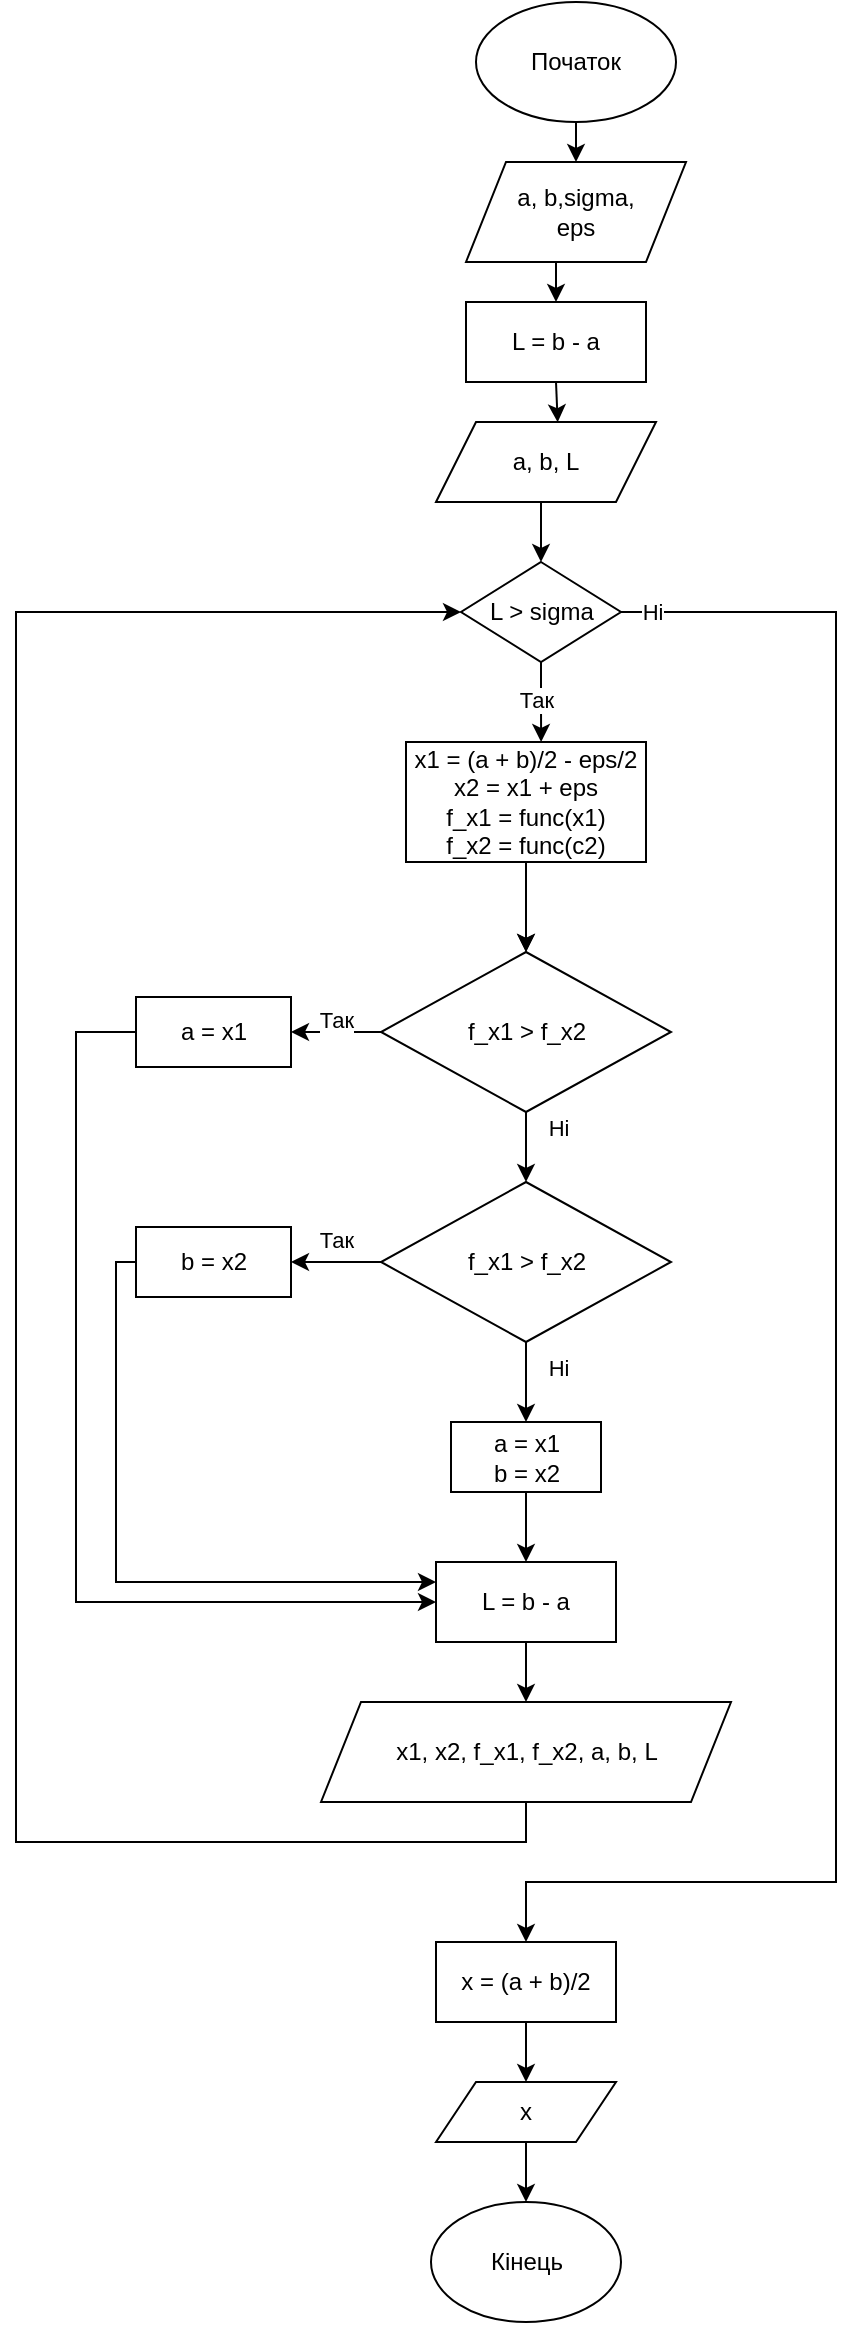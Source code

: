 <mxfile version="20.4.0" type="device"><diagram id="C5RBs43oDa-KdzZeNtuy" name="Page-1"><mxGraphModel dx="1662" dy="790" grid="1" gridSize="10" guides="1" tooltips="1" connect="1" arrows="1" fold="1" page="1" pageScale="1" pageWidth="827" pageHeight="1169" math="0" shadow="0"><root><mxCell id="WIyWlLk6GJQsqaUBKTNV-0"/><mxCell id="WIyWlLk6GJQsqaUBKTNV-1" parent="WIyWlLk6GJQsqaUBKTNV-0"/><mxCell id="Wcq8v0Spzg4cRM6Dpt8Z-5" style="edgeStyle=orthogonalEdgeStyle;rounded=0;orthogonalLoop=1;jettySize=auto;html=1;exitX=0.5;exitY=1;exitDx=0;exitDy=0;entryX=0.5;entryY=0;entryDx=0;entryDy=0;strokeColor=#000000;" parent="WIyWlLk6GJQsqaUBKTNV-1" source="Wcq8v0Spzg4cRM6Dpt8Z-0" target="Wcq8v0Spzg4cRM6Dpt8Z-4" edge="1"><mxGeometry relative="1" as="geometry"/></mxCell><mxCell id="Wcq8v0Spzg4cRM6Dpt8Z-0" value="a, b,sigma,&lt;br&gt;eps" style="shape=parallelogram;perimeter=parallelogramPerimeter;whiteSpace=wrap;html=1;fixedSize=1;fillColor=#FFFFFF;strokeColor=#000000;" parent="WIyWlLk6GJQsqaUBKTNV-1" vertex="1"><mxGeometry x="355" y="110" width="110" height="50" as="geometry"/></mxCell><mxCell id="Wcq8v0Spzg4cRM6Dpt8Z-3" style="edgeStyle=orthogonalEdgeStyle;rounded=0;orthogonalLoop=1;jettySize=auto;html=1;exitX=0.5;exitY=1;exitDx=0;exitDy=0;entryX=0.5;entryY=0;entryDx=0;entryDy=0;strokeColor=#000000;" parent="WIyWlLk6GJQsqaUBKTNV-1" source="Wcq8v0Spzg4cRM6Dpt8Z-1" target="Wcq8v0Spzg4cRM6Dpt8Z-0" edge="1"><mxGeometry relative="1" as="geometry"><mxPoint x="540" y="90" as="targetPoint"/><Array as="points"><mxPoint x="410" y="100"/></Array></mxGeometry></mxCell><mxCell id="Wcq8v0Spzg4cRM6Dpt8Z-1" value="Початок" style="ellipse;whiteSpace=wrap;html=1;fillColor=#FFFFFF;strokeColor=#000000;" parent="WIyWlLk6GJQsqaUBKTNV-1" vertex="1"><mxGeometry x="360" y="30" width="100" height="60" as="geometry"/></mxCell><mxCell id="Wcq8v0Spzg4cRM6Dpt8Z-2" value="Кінець" style="ellipse;whiteSpace=wrap;html=1;fillColor=#FFFFFF;strokeColor=#000000;" parent="WIyWlLk6GJQsqaUBKTNV-1" vertex="1"><mxGeometry x="337.5" y="1130" width="95" height="60" as="geometry"/></mxCell><mxCell id="Wcq8v0Spzg4cRM6Dpt8Z-7" style="edgeStyle=orthogonalEdgeStyle;rounded=0;orthogonalLoop=1;jettySize=auto;html=1;exitX=0.5;exitY=1;exitDx=0;exitDy=0;entryX=0.553;entryY=0.003;entryDx=0;entryDy=0;entryPerimeter=0;strokeColor=#000000;" parent="WIyWlLk6GJQsqaUBKTNV-1" source="Wcq8v0Spzg4cRM6Dpt8Z-4" target="38ErkbV3rT4c_7EeEyQY-0" edge="1"><mxGeometry relative="1" as="geometry"/></mxCell><mxCell id="Wcq8v0Spzg4cRM6Dpt8Z-4" value="L = b - a" style="rounded=0;whiteSpace=wrap;html=1;fillColor=#FFFFFF;strokeColor=#000000;" parent="WIyWlLk6GJQsqaUBKTNV-1" vertex="1"><mxGeometry x="355" y="180" width="90" height="40" as="geometry"/></mxCell><mxCell id="Wcq8v0Spzg4cRM6Dpt8Z-39" style="edgeStyle=orthogonalEdgeStyle;rounded=0;orthogonalLoop=1;jettySize=auto;html=1;exitX=1;exitY=0.5;exitDx=0;exitDy=0;entryX=0.5;entryY=0;entryDx=0;entryDy=0;strokeColor=#000000;" parent="WIyWlLk6GJQsqaUBKTNV-1" source="Wcq8v0Spzg4cRM6Dpt8Z-6" target="38ErkbV3rT4c_7EeEyQY-29" edge="1"><mxGeometry relative="1" as="geometry"><Array as="points"><mxPoint x="540" y="335"/><mxPoint x="540" y="970"/><mxPoint x="385" y="970"/></Array><mxPoint x="440" y="410" as="sourcePoint"/><mxPoint x="650" y="1120" as="targetPoint"/></mxGeometry></mxCell><mxCell id="Wcq8v0Spzg4cRM6Dpt8Z-42" value="Ні" style="edgeLabel;html=1;align=center;verticalAlign=middle;resizable=0;points=[];strokeColor=#000000;" parent="Wcq8v0Spzg4cRM6Dpt8Z-39" vertex="1" connectable="0"><mxGeometry x="-0.862" y="-2" relative="1" as="geometry"><mxPoint x="-49" y="-2" as="offset"/></mxGeometry></mxCell><mxCell id="38ErkbV3rT4c_7EeEyQY-20" style="edgeStyle=orthogonalEdgeStyle;rounded=0;orthogonalLoop=1;jettySize=auto;html=1;entryX=0.563;entryY=0;entryDx=0;entryDy=0;entryPerimeter=0;strokeColor=#000000;" parent="WIyWlLk6GJQsqaUBKTNV-1" source="Wcq8v0Spzg4cRM6Dpt8Z-6" target="Wcq8v0Spzg4cRM6Dpt8Z-8" edge="1"><mxGeometry relative="1" as="geometry"/></mxCell><mxCell id="Wcq8v0Spzg4cRM6Dpt8Z-6" value="L &amp;gt; sigma" style="rhombus;whiteSpace=wrap;html=1;fillColor=#FFFFFF;strokeColor=#000000;" parent="WIyWlLk6GJQsqaUBKTNV-1" vertex="1"><mxGeometry x="352.5" y="310" width="80" height="50" as="geometry"/></mxCell><mxCell id="38ErkbV3rT4c_7EeEyQY-4" style="edgeStyle=orthogonalEdgeStyle;rounded=0;orthogonalLoop=1;jettySize=auto;html=1;exitX=0.5;exitY=1;exitDx=0;exitDy=0;entryX=0.5;entryY=0;entryDx=0;entryDy=0;strokeColor=#000000;" parent="WIyWlLk6GJQsqaUBKTNV-1" source="Wcq8v0Spzg4cRM6Dpt8Z-8" target="38ErkbV3rT4c_7EeEyQY-3" edge="1"><mxGeometry relative="1" as="geometry"/></mxCell><mxCell id="38ErkbV3rT4c_7EeEyQY-12" value="" style="edgeStyle=orthogonalEdgeStyle;rounded=0;orthogonalLoop=1;jettySize=auto;html=1;strokeColor=#000000;" parent="WIyWlLk6GJQsqaUBKTNV-1" source="Wcq8v0Spzg4cRM6Dpt8Z-8" target="38ErkbV3rT4c_7EeEyQY-3" edge="1"><mxGeometry relative="1" as="geometry"/></mxCell><mxCell id="Wcq8v0Spzg4cRM6Dpt8Z-8" value="x1 = (a + b)/2 - eps/2&lt;br&gt;x2 = x1 + eps&lt;br&gt;f_x1 = func(x1)&lt;br&gt;f_x2 = func(c2)" style="rounded=0;whiteSpace=wrap;html=1;fillColor=#FFFFFF;strokeColor=#000000;" parent="WIyWlLk6GJQsqaUBKTNV-1" vertex="1"><mxGeometry x="325" y="400" width="120" height="60" as="geometry"/></mxCell><mxCell id="38ErkbV3rT4c_7EeEyQY-2" style="edgeStyle=orthogonalEdgeStyle;rounded=0;orthogonalLoop=1;jettySize=auto;html=1;exitX=0.5;exitY=1;exitDx=0;exitDy=0;entryX=0.5;entryY=0;entryDx=0;entryDy=0;strokeColor=#000000;" parent="WIyWlLk6GJQsqaUBKTNV-1" source="38ErkbV3rT4c_7EeEyQY-0" target="Wcq8v0Spzg4cRM6Dpt8Z-6" edge="1"><mxGeometry relative="1" as="geometry"/></mxCell><mxCell id="38ErkbV3rT4c_7EeEyQY-0" value="a, b, L" style="shape=parallelogram;perimeter=parallelogramPerimeter;whiteSpace=wrap;html=1;fixedSize=1;fillColor=#FFFFFF;strokeColor=#000000;" parent="WIyWlLk6GJQsqaUBKTNV-1" vertex="1"><mxGeometry x="340" y="240" width="110" height="40" as="geometry"/></mxCell><mxCell id="38ErkbV3rT4c_7EeEyQY-8" style="edgeStyle=orthogonalEdgeStyle;rounded=0;orthogonalLoop=1;jettySize=auto;html=1;exitX=0;exitY=0.5;exitDx=0;exitDy=0;entryX=1;entryY=0.5;entryDx=0;entryDy=0;strokeColor=#000000;" parent="WIyWlLk6GJQsqaUBKTNV-1" source="38ErkbV3rT4c_7EeEyQY-3" target="38ErkbV3rT4c_7EeEyQY-5" edge="1"><mxGeometry relative="1" as="geometry"/></mxCell><mxCell id="38ErkbV3rT4c_7EeEyQY-14" style="edgeStyle=orthogonalEdgeStyle;rounded=0;orthogonalLoop=1;jettySize=auto;html=1;exitX=0.5;exitY=1;exitDx=0;exitDy=0;entryX=0.5;entryY=0;entryDx=0;entryDy=0;strokeColor=#000000;" parent="WIyWlLk6GJQsqaUBKTNV-1" source="38ErkbV3rT4c_7EeEyQY-3" target="38ErkbV3rT4c_7EeEyQY-11" edge="1"><mxGeometry relative="1" as="geometry"/></mxCell><mxCell id="38ErkbV3rT4c_7EeEyQY-3" value="f_x1 &amp;gt; f_x2" style="rhombus;whiteSpace=wrap;html=1;fillColor=#FFFFFF;strokeColor=#000000;" parent="WIyWlLk6GJQsqaUBKTNV-1" vertex="1"><mxGeometry x="312.5" y="505" width="145" height="80" as="geometry"/></mxCell><mxCell id="38ErkbV3rT4c_7EeEyQY-23" style="edgeStyle=orthogonalEdgeStyle;rounded=0;orthogonalLoop=1;jettySize=auto;html=1;entryX=0;entryY=0.5;entryDx=0;entryDy=0;strokeColor=#000000;" parent="WIyWlLk6GJQsqaUBKTNV-1" source="38ErkbV3rT4c_7EeEyQY-5" target="38ErkbV3rT4c_7EeEyQY-22" edge="1"><mxGeometry relative="1" as="geometry"><Array as="points"><mxPoint x="160" y="545"/><mxPoint x="160" y="830"/></Array></mxGeometry></mxCell><mxCell id="38ErkbV3rT4c_7EeEyQY-5" value="a = x1" style="rounded=0;whiteSpace=wrap;html=1;fillColor=#FFFFFF;strokeColor=#000000;" parent="WIyWlLk6GJQsqaUBKTNV-1" vertex="1"><mxGeometry x="190" y="527.5" width="77.5" height="35" as="geometry"/></mxCell><mxCell id="38ErkbV3rT4c_7EeEyQY-24" style="edgeStyle=orthogonalEdgeStyle;rounded=0;orthogonalLoop=1;jettySize=auto;html=1;entryX=0;entryY=0.25;entryDx=0;entryDy=0;strokeColor=#000000;" parent="WIyWlLk6GJQsqaUBKTNV-1" source="38ErkbV3rT4c_7EeEyQY-6" target="38ErkbV3rT4c_7EeEyQY-22" edge="1"><mxGeometry relative="1" as="geometry"><Array as="points"><mxPoint x="180" y="660"/><mxPoint x="180" y="820"/></Array></mxGeometry></mxCell><mxCell id="38ErkbV3rT4c_7EeEyQY-6" value="b = x2" style="rounded=0;whiteSpace=wrap;html=1;fillColor=#FFFFFF;strokeColor=#000000;" parent="WIyWlLk6GJQsqaUBKTNV-1" vertex="1"><mxGeometry x="190" y="642.5" width="77.5" height="35" as="geometry"/></mxCell><mxCell id="38ErkbV3rT4c_7EeEyQY-25" style="edgeStyle=orthogonalEdgeStyle;rounded=0;orthogonalLoop=1;jettySize=auto;html=1;entryX=0.5;entryY=0;entryDx=0;entryDy=0;strokeColor=#000000;" parent="WIyWlLk6GJQsqaUBKTNV-1" source="38ErkbV3rT4c_7EeEyQY-7" target="38ErkbV3rT4c_7EeEyQY-22" edge="1"><mxGeometry relative="1" as="geometry"/></mxCell><mxCell id="38ErkbV3rT4c_7EeEyQY-7" value="a = x1&lt;br&gt;b = x2" style="rounded=0;whiteSpace=wrap;html=1;fillColor=#FFFFFF;strokeColor=#000000;" parent="WIyWlLk6GJQsqaUBKTNV-1" vertex="1"><mxGeometry x="347.5" y="740" width="75" height="35" as="geometry"/></mxCell><mxCell id="38ErkbV3rT4c_7EeEyQY-10" value="Так" style="edgeLabel;html=1;align=center;verticalAlign=middle;resizable=0;points=[];strokeColor=#000000;" parent="WIyWlLk6GJQsqaUBKTNV-1" vertex="1" connectable="0"><mxGeometry x="300" y="619.997" as="geometry"><mxPoint x="-10" y="29" as="offset"/></mxGeometry></mxCell><mxCell id="38ErkbV3rT4c_7EeEyQY-15" style="edgeStyle=orthogonalEdgeStyle;rounded=0;orthogonalLoop=1;jettySize=auto;html=1;exitX=0;exitY=0.5;exitDx=0;exitDy=0;entryX=1;entryY=0.5;entryDx=0;entryDy=0;strokeColor=#000000;" parent="WIyWlLk6GJQsqaUBKTNV-1" source="38ErkbV3rT4c_7EeEyQY-11" target="38ErkbV3rT4c_7EeEyQY-6" edge="1"><mxGeometry relative="1" as="geometry"/></mxCell><mxCell id="38ErkbV3rT4c_7EeEyQY-17" style="edgeStyle=orthogonalEdgeStyle;rounded=0;orthogonalLoop=1;jettySize=auto;html=1;strokeColor=#000000;" parent="WIyWlLk6GJQsqaUBKTNV-1" source="38ErkbV3rT4c_7EeEyQY-11" target="38ErkbV3rT4c_7EeEyQY-7" edge="1"><mxGeometry relative="1" as="geometry"/></mxCell><mxCell id="38ErkbV3rT4c_7EeEyQY-11" value="f_x1&amp;nbsp;&amp;gt; f_x2" style="rhombus;whiteSpace=wrap;html=1;fillColor=#FFFFFF;strokeColor=#000000;" parent="WIyWlLk6GJQsqaUBKTNV-1" vertex="1"><mxGeometry x="312.5" y="620" width="145" height="80" as="geometry"/></mxCell><mxCell id="38ErkbV3rT4c_7EeEyQY-16" value="Так" style="edgeLabel;html=1;align=center;verticalAlign=middle;resizable=0;points=[];strokeColor=#000000;" parent="WIyWlLk6GJQsqaUBKTNV-1" vertex="1" connectable="0"><mxGeometry x="300" y="509.997" as="geometry"><mxPoint x="-10" y="29" as="offset"/></mxGeometry></mxCell><mxCell id="38ErkbV3rT4c_7EeEyQY-18" value="Ні" style="edgeLabel;html=1;align=center;verticalAlign=middle;resizable=0;points=[];strokeColor=#000000;" parent="WIyWlLk6GJQsqaUBKTNV-1" vertex="1" connectable="0"><mxGeometry x="479.997" y="350.0" as="geometry"><mxPoint x="-79" y="243" as="offset"/></mxGeometry></mxCell><mxCell id="38ErkbV3rT4c_7EeEyQY-19" value="Ні" style="edgeLabel;html=1;align=center;verticalAlign=middle;resizable=0;points=[];strokeColor=#000000;" parent="WIyWlLk6GJQsqaUBKTNV-1" vertex="1" connectable="0"><mxGeometry x="479.997" y="470.0" as="geometry"><mxPoint x="-79" y="243" as="offset"/></mxGeometry></mxCell><mxCell id="38ErkbV3rT4c_7EeEyQY-21" value="Так" style="edgeLabel;html=1;align=center;verticalAlign=middle;resizable=0;points=[];strokeColor=#000000;" parent="WIyWlLk6GJQsqaUBKTNV-1" vertex="1" connectable="0"><mxGeometry x="400" y="349.997" as="geometry"><mxPoint x="-10" y="29" as="offset"/></mxGeometry></mxCell><mxCell id="38ErkbV3rT4c_7EeEyQY-27" style="edgeStyle=orthogonalEdgeStyle;rounded=0;orthogonalLoop=1;jettySize=auto;html=1;strokeColor=#000000;" parent="WIyWlLk6GJQsqaUBKTNV-1" source="38ErkbV3rT4c_7EeEyQY-22" target="38ErkbV3rT4c_7EeEyQY-26" edge="1"><mxGeometry relative="1" as="geometry"/></mxCell><mxCell id="38ErkbV3rT4c_7EeEyQY-22" value="L = b - a" style="rounded=0;whiteSpace=wrap;html=1;fillColor=#FFFFFF;strokeColor=#000000;" parent="WIyWlLk6GJQsqaUBKTNV-1" vertex="1"><mxGeometry x="340" y="810" width="90" height="40" as="geometry"/></mxCell><mxCell id="38ErkbV3rT4c_7EeEyQY-28" style="edgeStyle=orthogonalEdgeStyle;rounded=0;orthogonalLoop=1;jettySize=auto;html=1;exitX=0.5;exitY=1;exitDx=0;exitDy=0;entryX=0;entryY=0.5;entryDx=0;entryDy=0;strokeColor=#000000;" parent="WIyWlLk6GJQsqaUBKTNV-1" source="38ErkbV3rT4c_7EeEyQY-26" target="Wcq8v0Spzg4cRM6Dpt8Z-6" edge="1"><mxGeometry relative="1" as="geometry"><mxPoint x="100" y="660" as="targetPoint"/><Array as="points"><mxPoint x="385" y="950"/><mxPoint x="130" y="950"/><mxPoint x="130" y="335"/></Array></mxGeometry></mxCell><mxCell id="38ErkbV3rT4c_7EeEyQY-26" value="x1, x2, f_x1, f_x2, a, b, L" style="shape=parallelogram;perimeter=parallelogramPerimeter;whiteSpace=wrap;html=1;fixedSize=1;fillColor=#FFFFFF;strokeColor=#000000;" parent="WIyWlLk6GJQsqaUBKTNV-1" vertex="1"><mxGeometry x="282.5" y="880" width="205" height="50" as="geometry"/></mxCell><mxCell id="38ErkbV3rT4c_7EeEyQY-31" style="edgeStyle=orthogonalEdgeStyle;rounded=0;orthogonalLoop=1;jettySize=auto;html=1;strokeColor=#000000;" parent="WIyWlLk6GJQsqaUBKTNV-1" source="38ErkbV3rT4c_7EeEyQY-29" target="38ErkbV3rT4c_7EeEyQY-30" edge="1"><mxGeometry relative="1" as="geometry"/></mxCell><mxCell id="38ErkbV3rT4c_7EeEyQY-29" value="x = (a + b)/2" style="rounded=0;whiteSpace=wrap;html=1;fillColor=#FFFFFF;strokeColor=#000000;" parent="WIyWlLk6GJQsqaUBKTNV-1" vertex="1"><mxGeometry x="340" y="1000" width="90" height="40" as="geometry"/></mxCell><mxCell id="38ErkbV3rT4c_7EeEyQY-32" style="edgeStyle=orthogonalEdgeStyle;rounded=0;orthogonalLoop=1;jettySize=auto;html=1;strokeColor=#000000;" parent="WIyWlLk6GJQsqaUBKTNV-1" source="38ErkbV3rT4c_7EeEyQY-30" target="Wcq8v0Spzg4cRM6Dpt8Z-2" edge="1"><mxGeometry relative="1" as="geometry"/></mxCell><mxCell id="38ErkbV3rT4c_7EeEyQY-30" value="x" style="shape=parallelogram;perimeter=parallelogramPerimeter;whiteSpace=wrap;html=1;fixedSize=1;fillColor=#FFFFFF;strokeColor=#000000;" parent="WIyWlLk6GJQsqaUBKTNV-1" vertex="1"><mxGeometry x="340" y="1070" width="90" height="30" as="geometry"/></mxCell></root></mxGraphModel></diagram></mxfile>